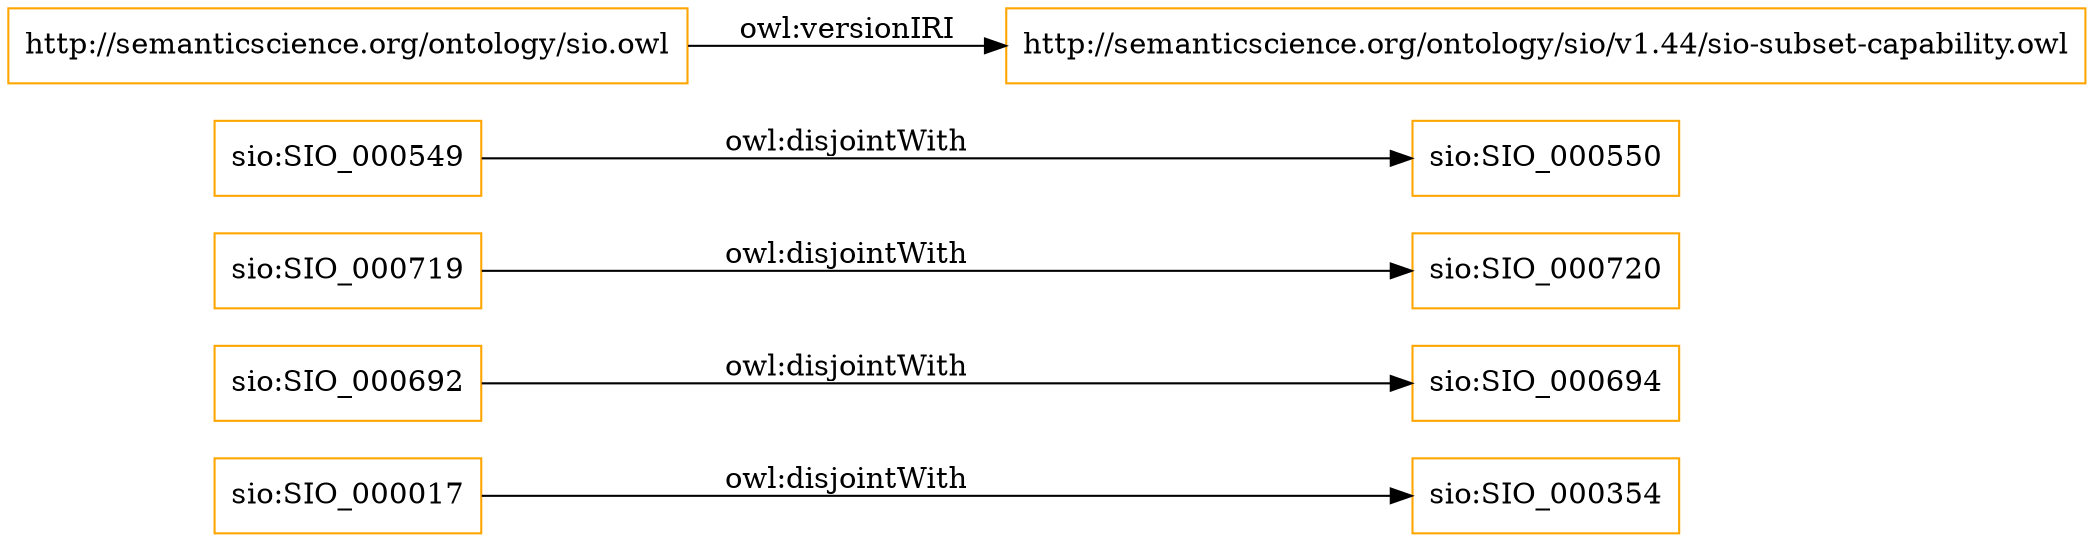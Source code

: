 digraph ar2dtool_diagram { 
rankdir=LR;
size="1501"
node [shape = rectangle, color="orange"]; "sio:SIO_000354" "sio:SIO_000692" "sio:SIO_000017" "sio:SIO_000719" "sio:SIO_000550" "sio:SIO_000549" "sio:SIO_000720" "sio:SIO_000694" ; /*classes style*/
	"sio:SIO_000549" -> "sio:SIO_000550" [ label = "owl:disjointWith" ];
	"http://semanticscience.org/ontology/sio.owl" -> "http://semanticscience.org/ontology/sio/v1.44/sio-subset-capability.owl" [ label = "owl:versionIRI" ];
	"sio:SIO_000719" -> "sio:SIO_000720" [ label = "owl:disjointWith" ];
	"sio:SIO_000017" -> "sio:SIO_000354" [ label = "owl:disjointWith" ];
	"sio:SIO_000692" -> "sio:SIO_000694" [ label = "owl:disjointWith" ];

}
